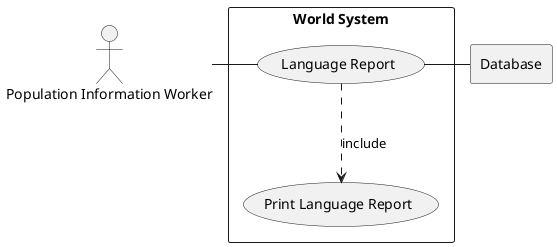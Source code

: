 @startuml

actor HR as "Population Information Worker"

rectangle Database

rectangle "World System" {
    usecase UC4 as "Language Report"

    usecase UCa as "Print Language Report"

    HR - UC4
    UC4 ..> UCa : include
    UC4 - Database
}

@enduml